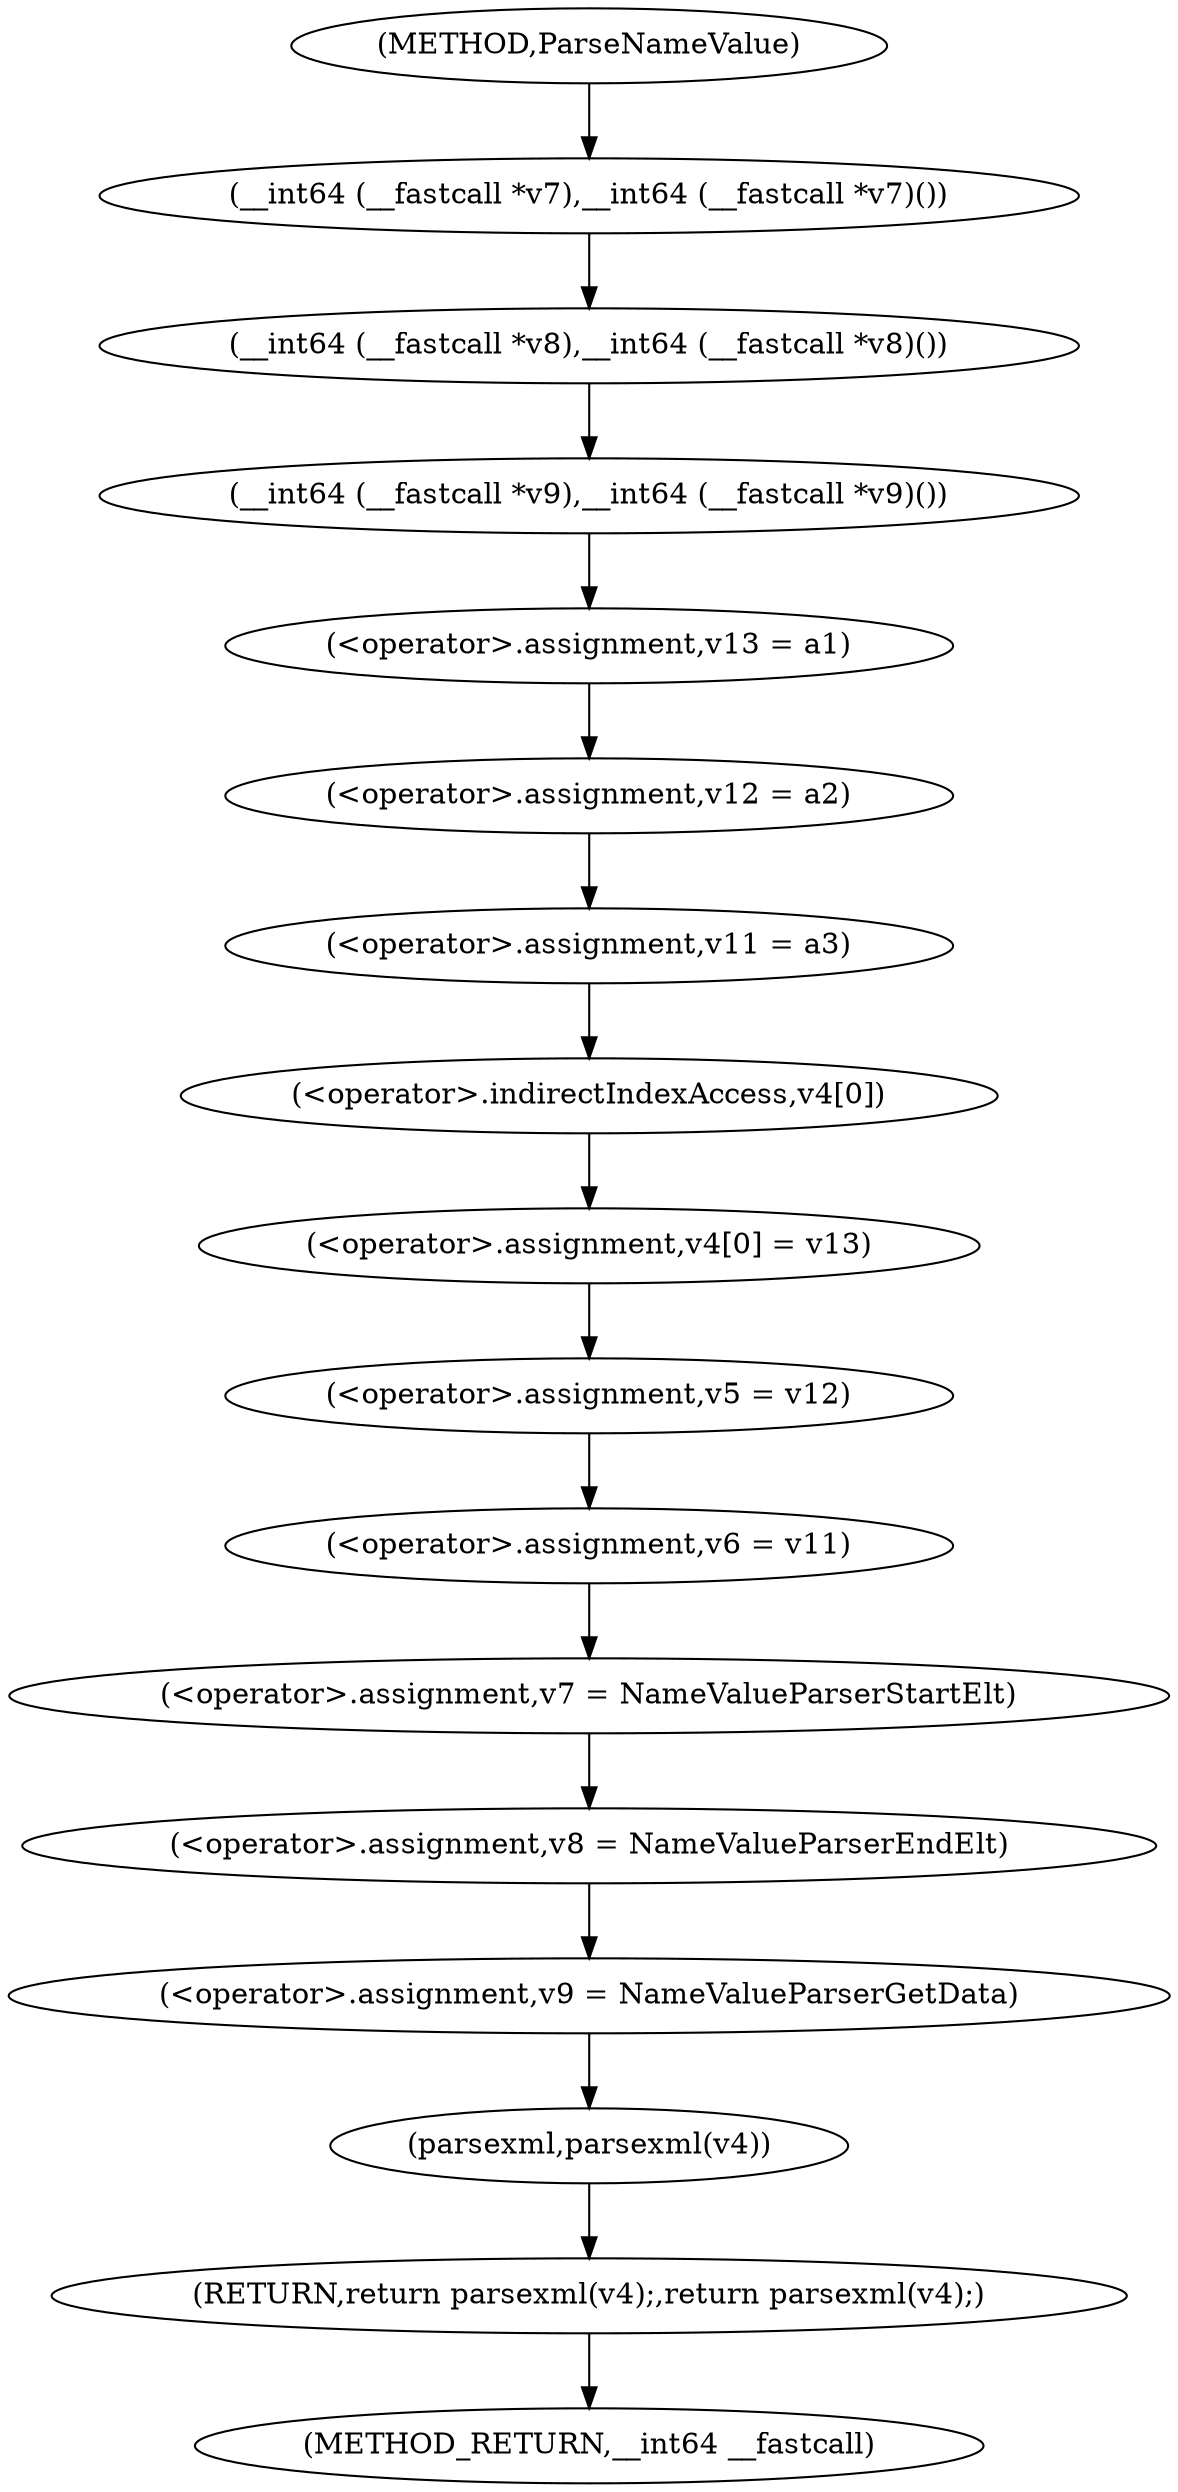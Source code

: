 digraph ParseNameValue {  
"1000119" [label = "(__int64 (__fastcall *v7),__int64 (__fastcall *v7)())" ]
"1000120" [label = "(__int64 (__fastcall *v8),__int64 (__fastcall *v8)())" ]
"1000121" [label = "(__int64 (__fastcall *v9),__int64 (__fastcall *v9)())" ]
"1000126" [label = "(<operator>.assignment,v13 = a1)" ]
"1000129" [label = "(<operator>.assignment,v12 = a2)" ]
"1000132" [label = "(<operator>.assignment,v11 = a3)" ]
"1000135" [label = "(<operator>.assignment,v4[0] = v13)" ]
"1000136" [label = "(<operator>.indirectIndexAccess,v4[0])" ]
"1000140" [label = "(<operator>.assignment,v5 = v12)" ]
"1000143" [label = "(<operator>.assignment,v6 = v11)" ]
"1000146" [label = "(<operator>.assignment,v7 = NameValueParserStartElt)" ]
"1000149" [label = "(<operator>.assignment,v8 = NameValueParserEndElt)" ]
"1000152" [label = "(<operator>.assignment,v9 = NameValueParserGetData)" ]
"1000156" [label = "(RETURN,return parsexml(v4);,return parsexml(v4);)" ]
"1000157" [label = "(parsexml,parsexml(v4))" ]
"1000111" [label = "(METHOD,ParseNameValue)" ]
"1000159" [label = "(METHOD_RETURN,__int64 __fastcall)" ]
  "1000119" -> "1000120" 
  "1000120" -> "1000121" 
  "1000121" -> "1000126" 
  "1000126" -> "1000129" 
  "1000129" -> "1000132" 
  "1000132" -> "1000136" 
  "1000135" -> "1000140" 
  "1000136" -> "1000135" 
  "1000140" -> "1000143" 
  "1000143" -> "1000146" 
  "1000146" -> "1000149" 
  "1000149" -> "1000152" 
  "1000152" -> "1000157" 
  "1000156" -> "1000159" 
  "1000157" -> "1000156" 
  "1000111" -> "1000119" 
}
